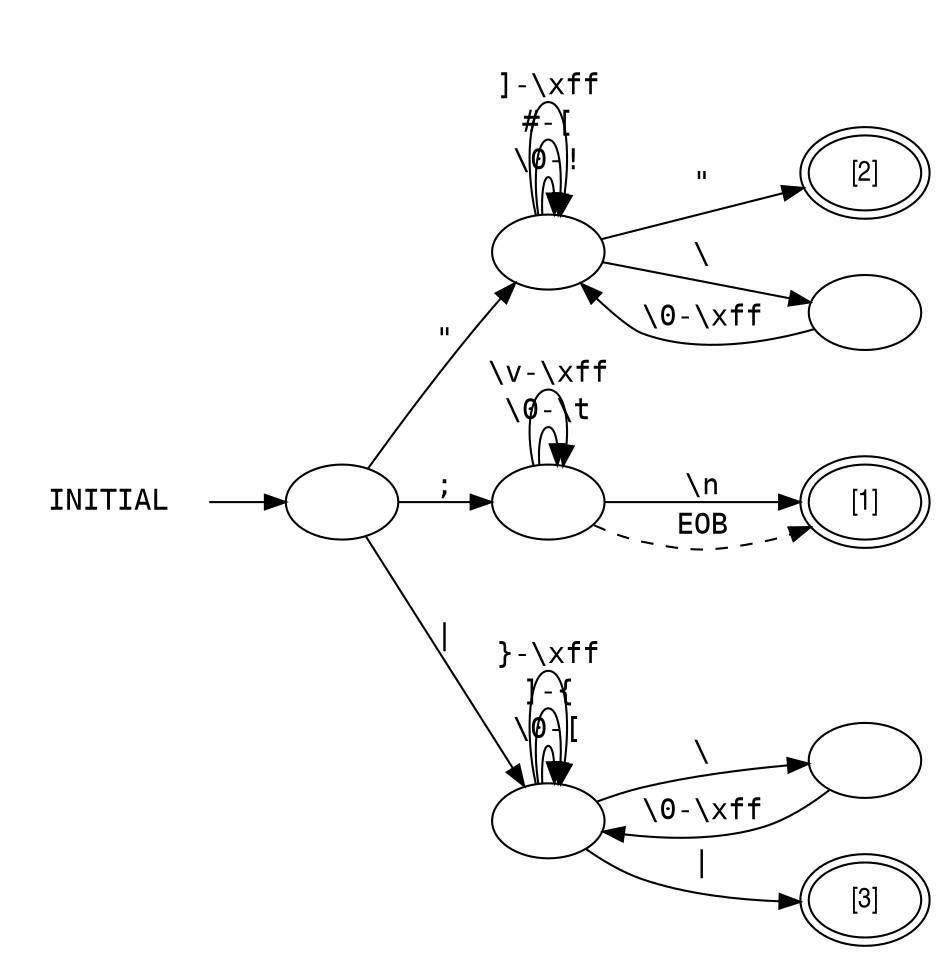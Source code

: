 digraph INITIAL {
		rankdir=LR;
		concentrate=true;
		node [fontname="ArialNarrow"];
		edge [fontname="Courier"];

		init [root=true,peripheries=0,label="INITIAL",fontname="Courier"];
		init -> N0147CE5C;

/*START*/	N0147CE5C [label=""];
		N0147CE5C -> N0147CEE4 [label="\""];
		N0147CE5C -> N0147CEA0 [label=";"];
		N0147CE5C -> N0147CF28 [label="|"];

/*STATE*/	N0147CEA0 [label=""];
		N0147CEA0 -> N0147CEA0 [label="\\0-\\t"];
		N0147CEA0 -> N0147CF6C [label="\\n"];
		N0147CEA0 -> N0147CEA0 [label="\\v-\\xff"];
		N0147CEA0 -> N0147CF6C [label="EOB",style="dashed"];

/*STATE*/	N0147CEE4 [label=""];
		N0147CEE4 -> N0147CEE4 [label="\\0-!"];
		N0147CEE4 -> N0147CFB0 [label="\""];
		N0147CEE4 -> N0147CEE4 [label="#-["];
		N0147CEE4 -> N0147CFF4 [label="\\"];
		N0147CEE4 -> N0147CEE4 [label="]-\\xff"];

/*STATE*/	N0147CF28 [label=""];
		N0147CF28 -> N0147CF28 [label="\\0-["];
		N0147CF28 -> N0147D07C [label="\\"];
		N0147CF28 -> N0147CF28 [label="]-{"];
		N0147CF28 -> N0147D038 [label="|"];
		N0147CF28 -> N0147CF28 [label="}-\\xff"];

/*ACCEPT 1*/	N0147CF6C [label="[1]",peripheries=2];

/*ACCEPT 2*/	N0147CFB0 [label="[2]",peripheries=2];

/*STATE*/	N0147CFF4 [label=""];
		N0147CFF4 -> N0147CEE4 [label="\\0-\\xff"];

/*ACCEPT 3*/	N0147D038 [label="[3]",peripheries=2];

/*STATE*/	N0147D07C [label=""];
		N0147D07C -> N0147CF28 [label="\\0-\\xff"];
}

